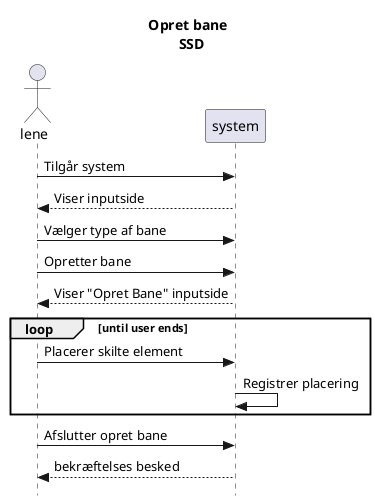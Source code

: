 @startuml Opretter Bane
title Opret bane \n SSD 
skinparam style strictuml
actor lene as lene
participant system as sys

lene -> sys : Tilgår system
lene <-- sys : Viser inputside
lene -> sys : Vælger type af bane
lene -> sys : Opretter bane
lene <-- sys : Viser "Opret Bane" inputside
loop until user ends
lene -> sys : Placerer skilte element
sys->sys:Registrer placering
end
lene -> sys : Afslutter opret bane 
lene <-- sys : bekræftelses besked

@enduml